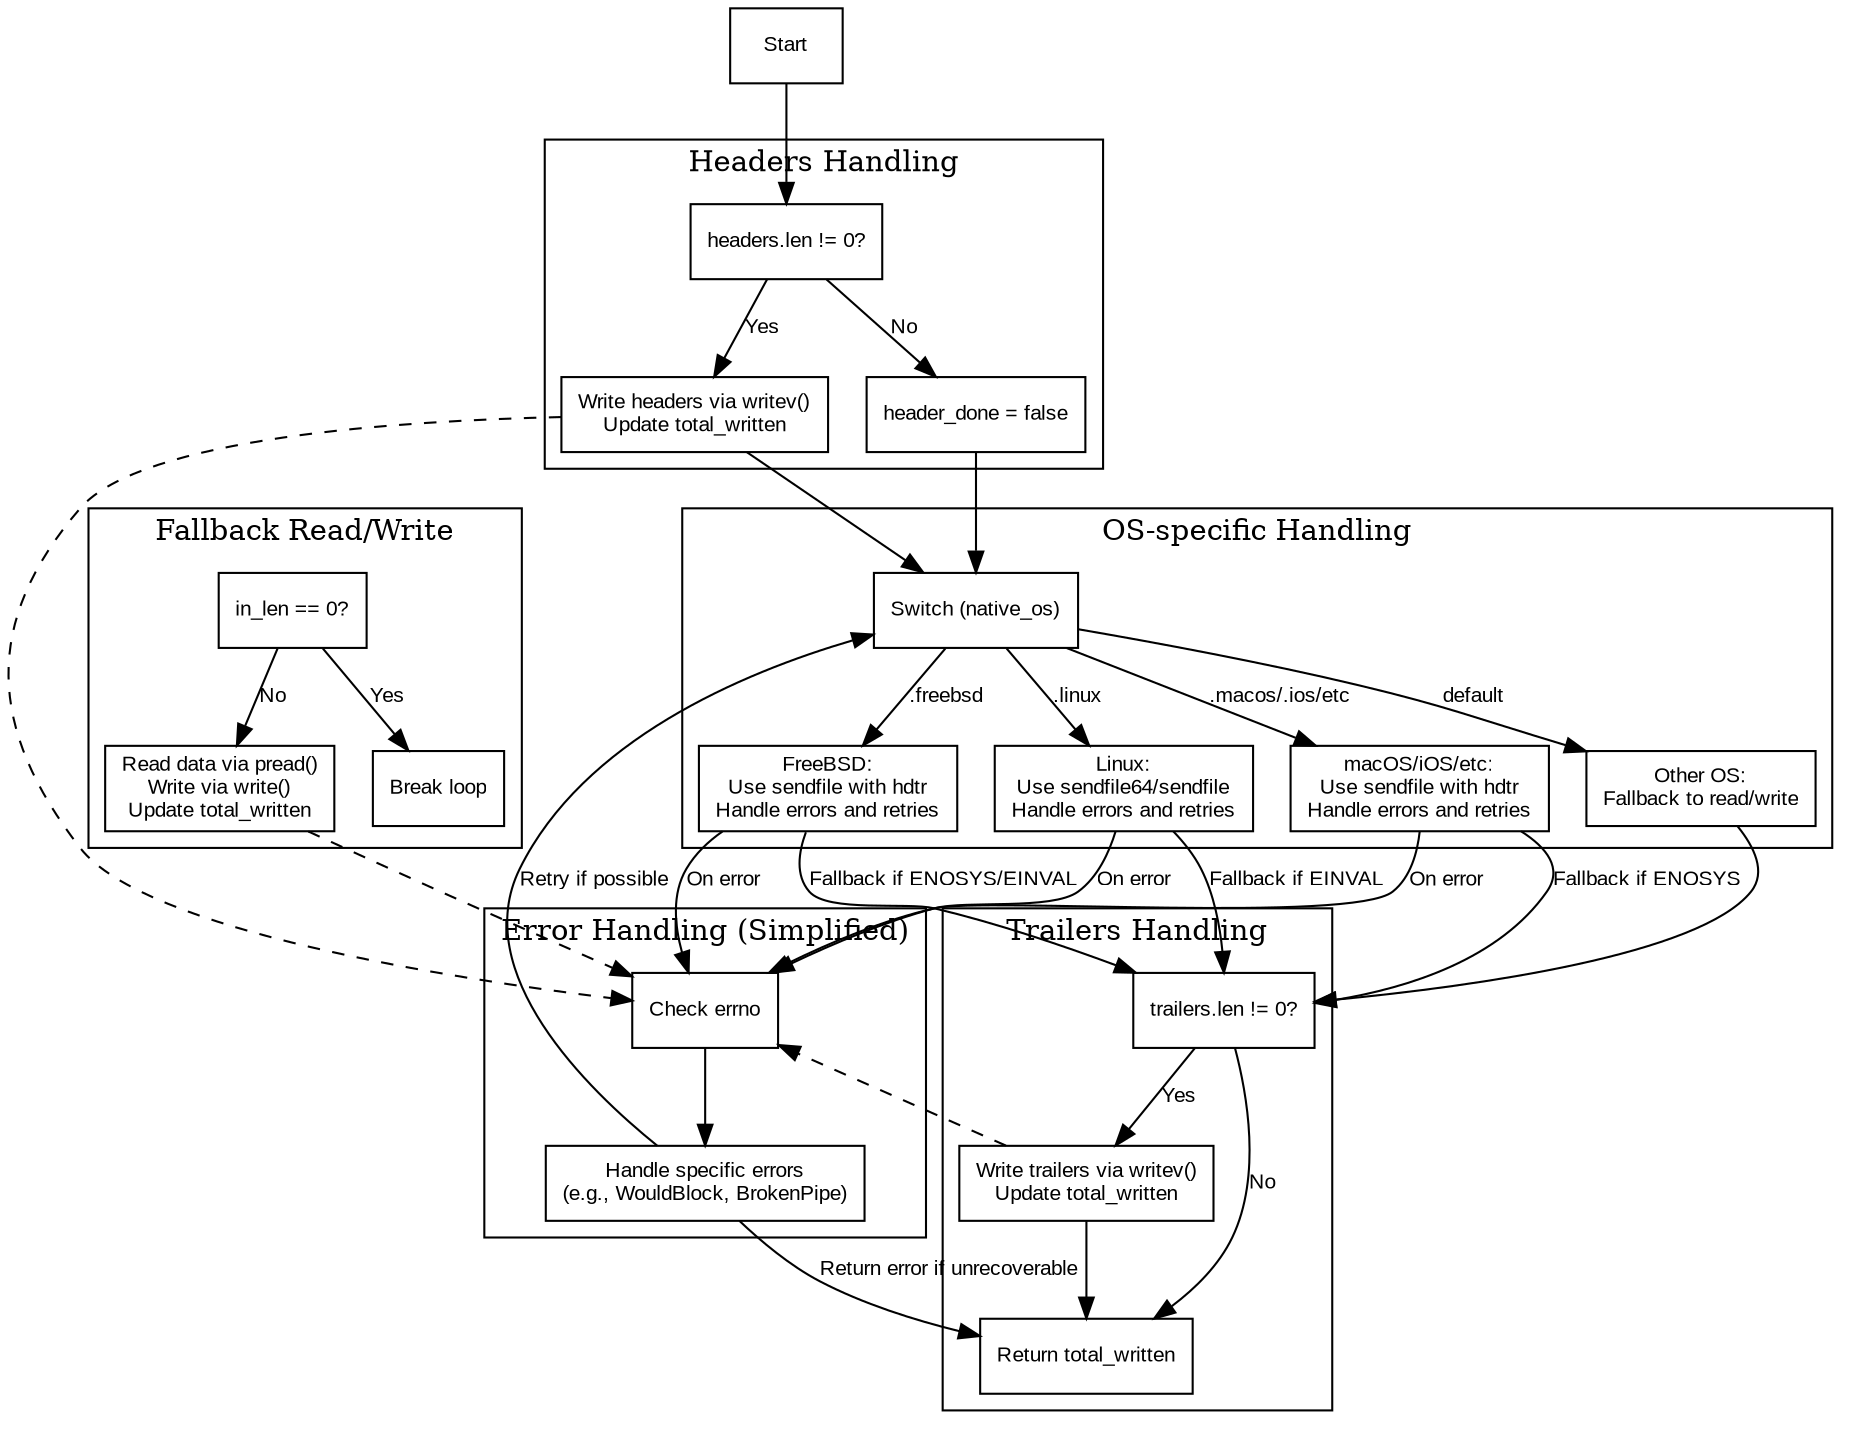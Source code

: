 
digraph sendfile_flowchart {
    node [shape=rectangle, fontname="Arial", fontsize=10];
    edge [fontname="Arial", fontsize=10];

    start [label="Start"];
    end [label="Return total_written"];

    subgraph cluster_headers {
        label="Headers Handling";
        headers_check [label="headers.len != 0?"];
        headers_writev [label="Write headers via writev()\nUpdate total_written"];
        headers_check -> headers_writev [label="Yes"];
        headers_check -> header_done_false [label="No"];
        header_done_false [label="header_done = false"];
    }

    start -> headers_check;

    subgraph cluster_os_switch {
        label="OS-specific Handling";
        os_switch [label="Switch (native_os)"];
        linux [label="Linux:\nUse sendfile64/sendfile\nHandle errors and retries"];
        freebsd [label="FreeBSD:\nUse sendfile with hdtr\nHandle errors and retries"];
        macos [label="macOS/iOS/etc:\nUse sendfile with hdtr\nHandle errors and retries"];
        fallback [label="Other OS:\nFallback to read/write"];

        os_switch -> linux [label=".linux"];
        os_switch -> freebsd [label=".freebsd"];
        os_switch -> macos [label=".macos/.ios/etc"];
        os_switch -> fallback [label="default"];
    }

    headers_writev -> os_switch;
    header_done_false -> os_switch;

    subgraph cluster_fallback {
        label="Fallback Read/Write";
        rw_block [label="Read data via pread()\nWrite via write()\nUpdate total_written"];
        check_in_len [label="in_len == 0?"];
        check_in_len -> rw_block [label="No"];
        check_in_len -> break_rw [label="Yes"];
        break_rw [label="Break loop"];
    }

    linux -> trailers_check [label="Fallback if EINVAL"];
    freebsd -> trailers_check [label="Fallback if ENOSYS/EINVAL"];
    macos -> trailers_check [label="Fallback if ENOSYS"];
    fallback -> trailers_check;

    subgraph cluster_trailers {
        label="Trailers Handling";
        trailers_check [label="trailers.len != 0?"];
        trailers_writev [label="Write trailers via writev()\nUpdate total_written"];
        trailers_check -> trailers_writev [label="Yes"];
        trailers_check -> end [label="No"];
    }

    trailers_writev -> end;

    subgraph cluster_error_handling {
        label="Error Handling (Simplified)";
        error_check [label="Check errno"];
        handle_errors [label="Handle specific errors\n(e.g., WouldBlock, BrokenPipe)"];
        error_check -> handle_errors;
    }

    linux -> error_check [label="On error"];
    freebsd -> error_check [label="On error"];
    macos -> error_check [label="On error"];
    handle_errors -> end [label="Return error if unrecoverable"];
    handle_errors -> os_switch [label="Retry if possible"];

    edge [style=dashed];
    headers_writev -> error_check;
    trailers_writev -> error_check;
    rw_block -> error_check;
}
